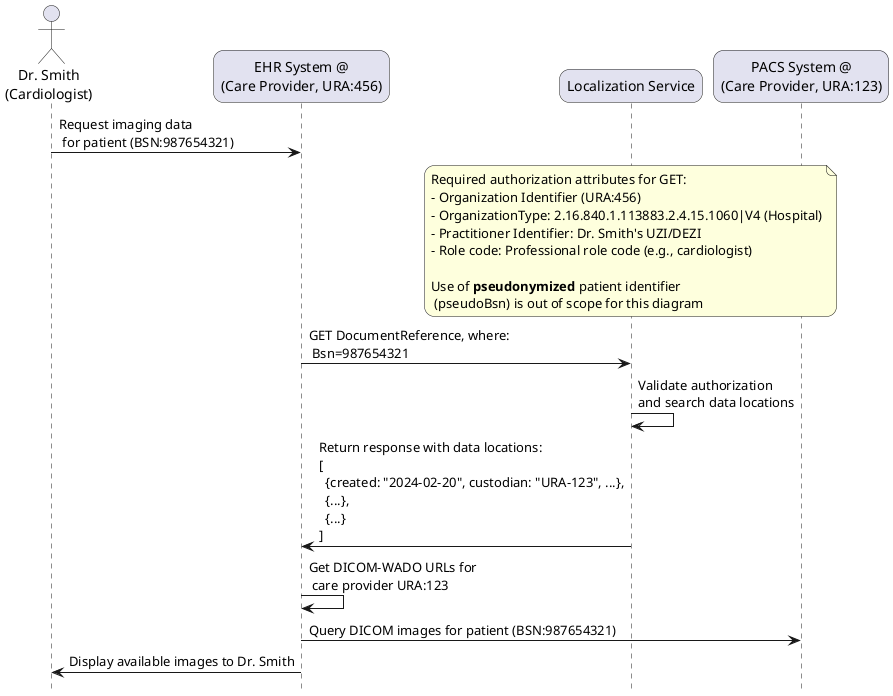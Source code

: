 @startuml localization-cardiologist-imaging-search

skinparam roundcorner 20
skinparam defaultFontName Arial 
hide footbox

!pragma teoz true

actor "Dr. Smith\n(Cardiologist)" as doctor
participant "EHR System @\n(Care Provider, URA:456)" as ehr
participant "Localization Service" as nvi
participant "PACS System @\n(Care Provider, URA:123)" as pacs

doctor -> ehr: Request imaging data\n for patient (BSN:987654321)

note over nvi
  Required authorization attributes for GET:
  - Organization Identifier (URA:456)
  - OrganizationType: 2.16.840.1.113883.2.4.15.1060|V4 (Hospital)
  - Practitioner Identifier: Dr. Smith's UZI/DEZI 
  - Role code: Professional role code (e.g., cardiologist)

  Use of **pseudonymized** patient identifier 
   (pseudoBsn) is out of scope for this diagram
end note

ehr -> nvi: GET DocumentReference, where:\n Bsn=987654321



nvi -> nvi: Validate authorization\nand search data locations

nvi -> ehr: Return response with data locations:\n[\n  {created: "2024-02-20", custodian: "URA-123", ...},\n  {...},\n  {...}\n]


ehr -> ehr: Get DICOM-WADO URLs for\n care provider URA:123

ehr -> pacs: Query DICOM images for patient (BSN:987654321)

ehr -> doctor: Display available images to Dr. Smith

@enduml
